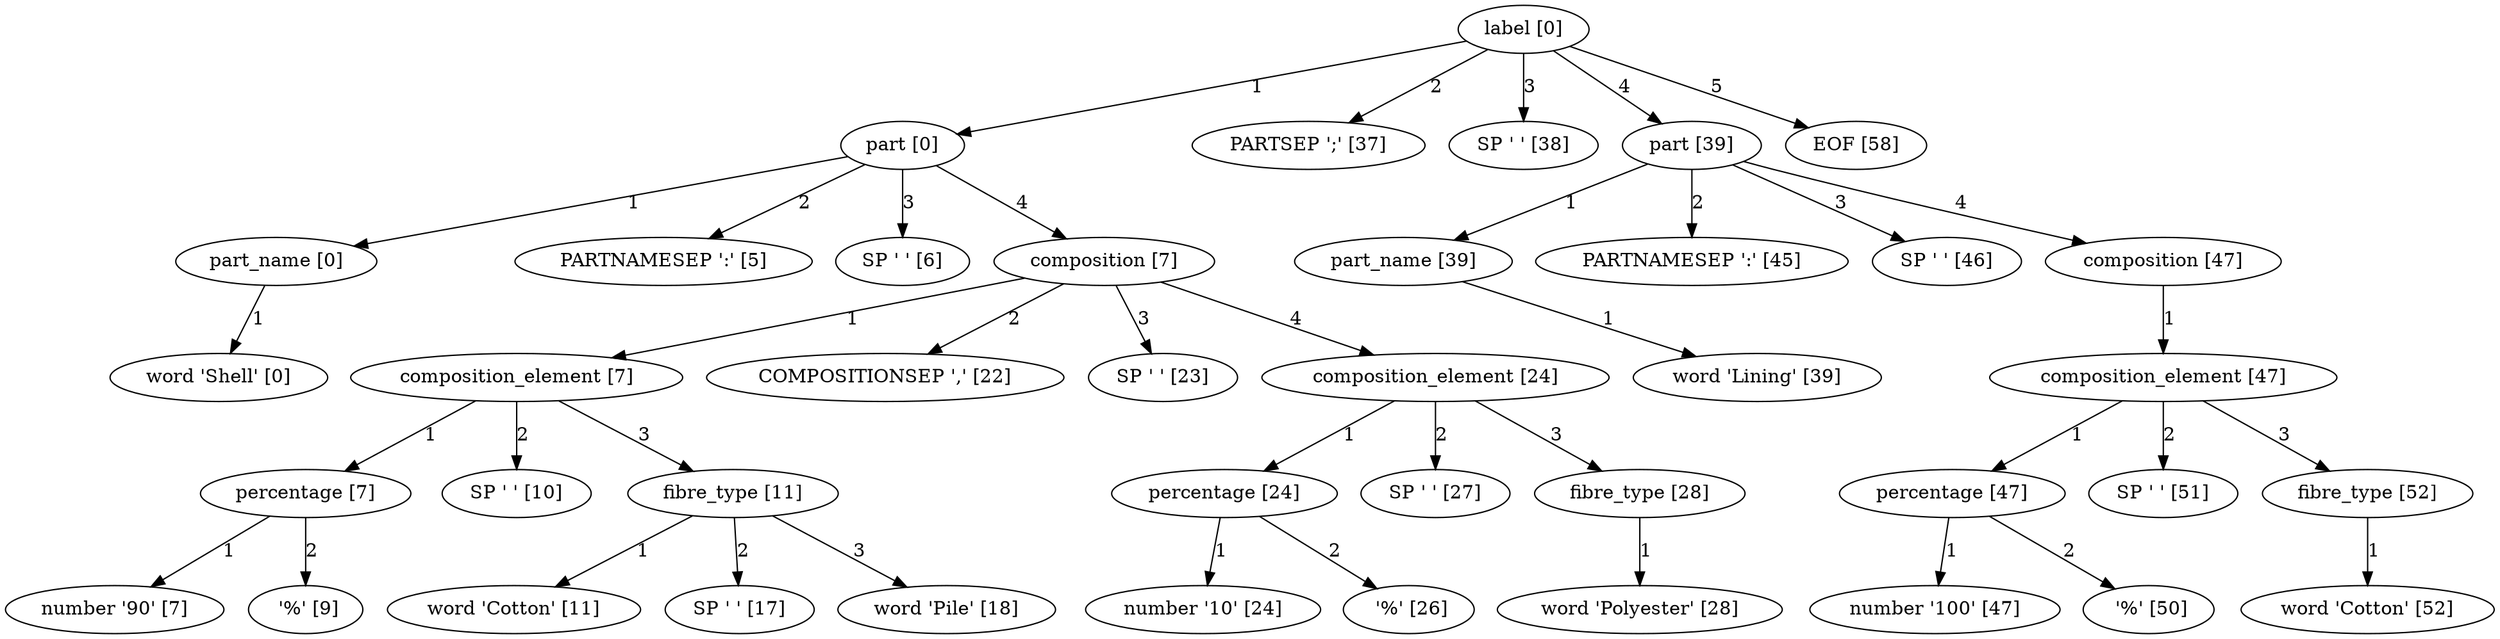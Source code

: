 digraph arpeggio_graph {
4348213680 [label="label [0]"];
4348213680->4348379360 [label="1"]

4348379360 [label="part [0]"];
4348379360->4348213968 [label="1"]

4348213968 [label="part_name [0]"];
4348213968->4348286800 [label="1"]

4348286800 [label="word 'Shell' [0]"];
4348379360->4348287952 [label="2"]

4348287952 [label="PARTNAMESEP ':' [5]"];
4348379360->4348288080 [label="3"]

4348288080 [label="SP ' ' [6]"];
4348379360->4348379216 [label="4"]

4348379216 [label="composition [7]"];
4348379216->4348214544 [label="1"]

4348214544 [label="composition_element [7]"];
4348214544->4348214256 [label="1"]

4348214256 [label="percentage [7]"];
4348214256->4348288208 [label="1"]

4348288208 [label="number '90' [7]"];
4348214256->4348288336 [label="2"]

4348288336 [label=" '%' [9]"];
4348214544->4348288464 [label="2"]

4348288464 [label="SP ' ' [10]"];
4348214544->4348214400 [label="3"]

4348214400 [label="fibre_type [11]"];
4348214400->4348288720 [label="1"]

4348288720 [label="word 'Cotton' [11]"];
4348214400->4348288848 [label="2"]

4348288848 [label="SP ' ' [17]"];
4348214400->4348289104 [label="3"]

4348289104 [label="word 'Pile' [18]"];
4348379216->4348289232 [label="2"]

4348289232 [label="COMPOSITIONSEP ',' [22]"];
4348379216->4348289360 [label="3"]

4348289360 [label="SP ' ' [23]"];
4348379216->4348215120 [label="4"]

4348215120 [label="composition_element [24]"];
4348215120->4348214832 [label="1"]

4348214832 [label="percentage [24]"];
4348214832->4348289488 [label="1"]

4348289488 [label="number '10' [24]"];
4348214832->4348289616 [label="2"]

4348289616 [label=" '%' [26]"];
4348215120->4348289744 [label="2"]

4348289744 [label="SP ' ' [27]"];
4348215120->4348214976 [label="3"]

4348214976 [label="fibre_type [28]"];
4348214976->4348290000 [label="1"]

4348290000 [label="word 'Polyester' [28]"];
4348213680->4348290128 [label="2"]

4348290128 [label="PARTSEP ';' [37]"];
4348213680->4348290256 [label="3"]

4348290256 [label="SP ' ' [38]"];
4348213680->4348380368 [label="4"]

4348380368 [label="part [39]"];
4348380368->4348379504 [label="1"]

4348379504 [label="part_name [39]"];
4348379504->4348290512 [label="1"]

4348290512 [label="word 'Lining' [39]"];
4348380368->4348290640 [label="2"]

4348290640 [label="PARTNAMESEP ':' [45]"];
4348380368->4348290768 [label="3"]

4348290768 [label="SP ' ' [46]"];
4348380368->4348380224 [label="4"]

4348380224 [label="composition [47]"];
4348380224->4348380080 [label="1"]

4348380080 [label="composition_element [47]"];
4348380080->4348379792 [label="1"]

4348379792 [label="percentage [47]"];
4348379792->4348290896 [label="1"]

4348290896 [label="number '100' [47]"];
4348379792->4348291024 [label="2"]

4348291024 [label=" '%' [50]"];
4348380080->4348291152 [label="2"]

4348291152 [label="SP ' ' [51]"];
4348380080->4348379936 [label="3"]

4348379936 [label="fibre_type [52]"];
4348379936->4348291408 [label="1"]

4348291408 [label="word 'Cotton' [52]"];
4348213680->4348291536 [label="5"]

4348291536 [label="EOF [58]"];
}